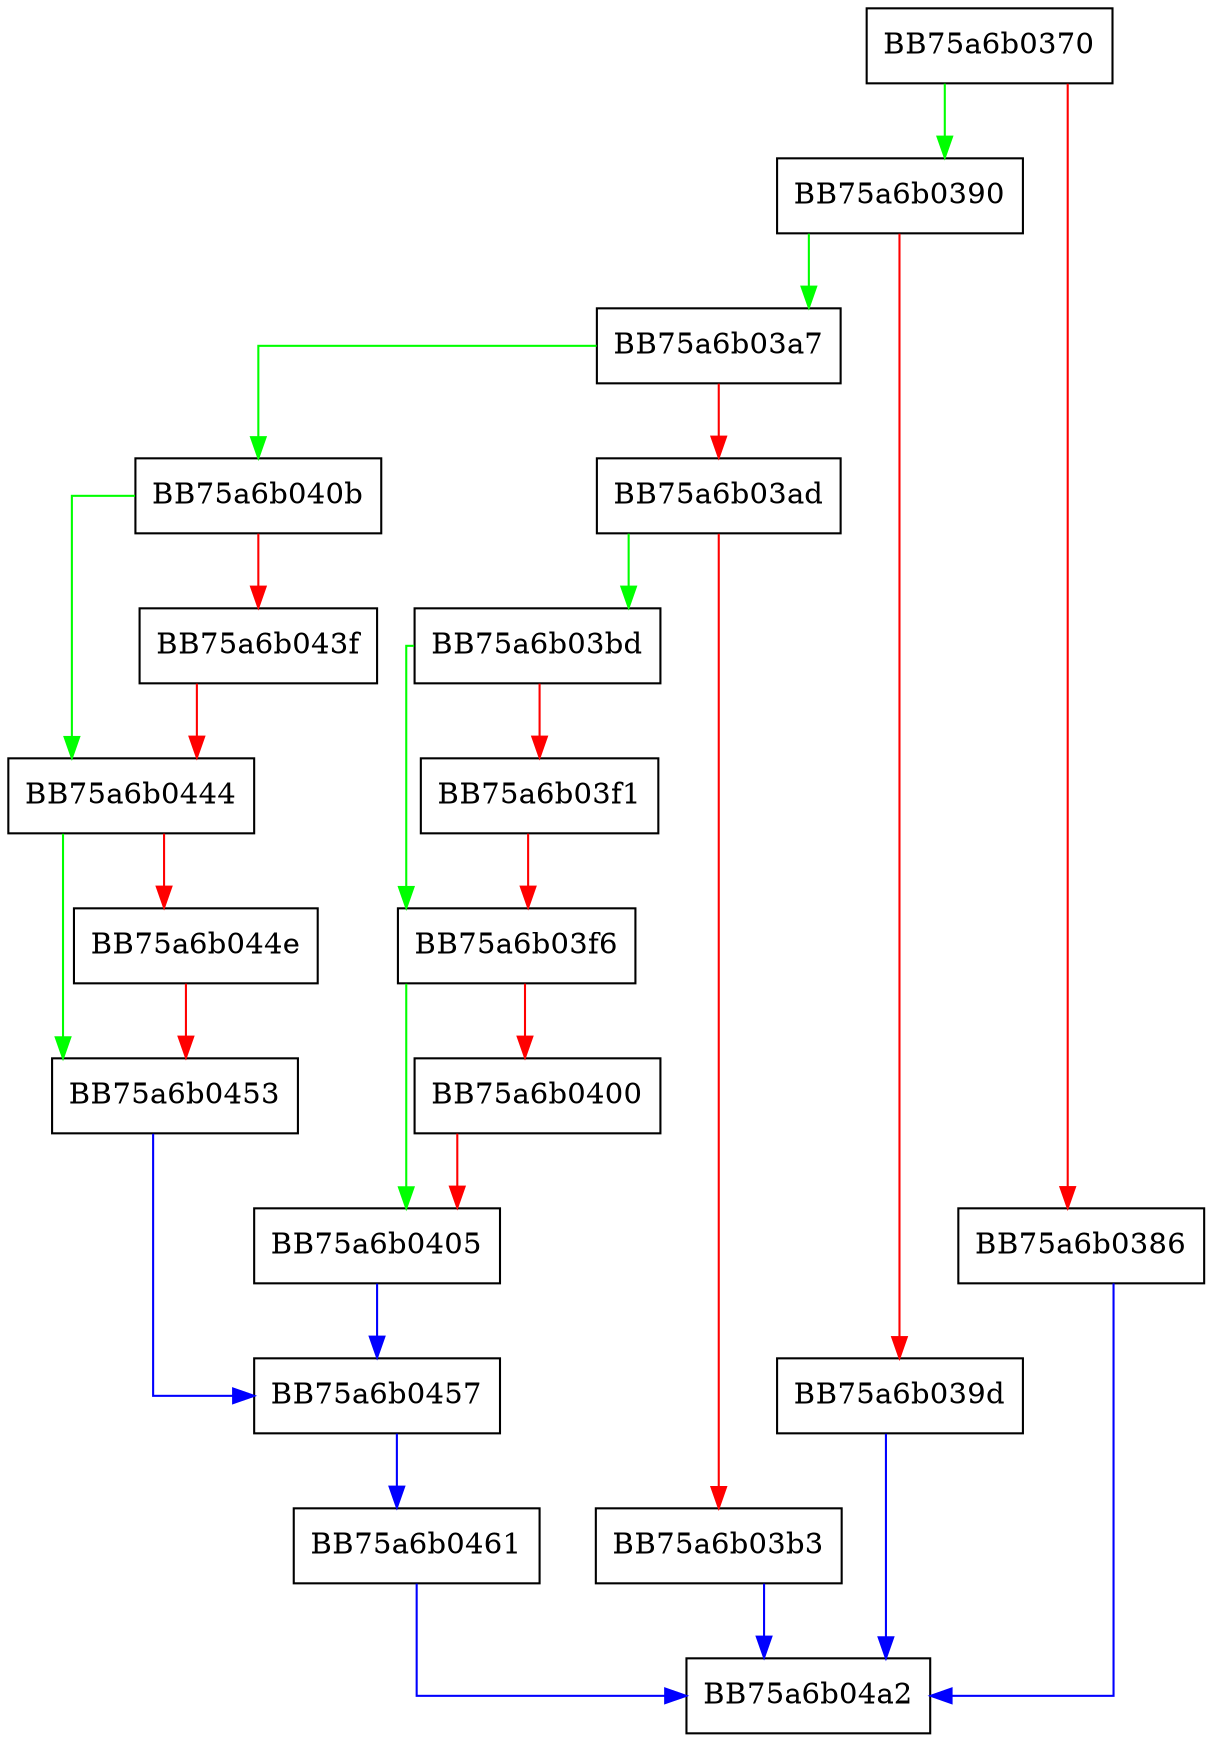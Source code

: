 digraph AddSpynetResponseAttribute {
  node [shape="box"];
  graph [splines=ortho];
  BB75a6b0370 -> BB75a6b0390 [color="green"];
  BB75a6b0370 -> BB75a6b0386 [color="red"];
  BB75a6b0386 -> BB75a6b04a2 [color="blue"];
  BB75a6b0390 -> BB75a6b03a7 [color="green"];
  BB75a6b0390 -> BB75a6b039d [color="red"];
  BB75a6b039d -> BB75a6b04a2 [color="blue"];
  BB75a6b03a7 -> BB75a6b040b [color="green"];
  BB75a6b03a7 -> BB75a6b03ad [color="red"];
  BB75a6b03ad -> BB75a6b03bd [color="green"];
  BB75a6b03ad -> BB75a6b03b3 [color="red"];
  BB75a6b03b3 -> BB75a6b04a2 [color="blue"];
  BB75a6b03bd -> BB75a6b03f6 [color="green"];
  BB75a6b03bd -> BB75a6b03f1 [color="red"];
  BB75a6b03f1 -> BB75a6b03f6 [color="red"];
  BB75a6b03f6 -> BB75a6b0405 [color="green"];
  BB75a6b03f6 -> BB75a6b0400 [color="red"];
  BB75a6b0400 -> BB75a6b0405 [color="red"];
  BB75a6b0405 -> BB75a6b0457 [color="blue"];
  BB75a6b040b -> BB75a6b0444 [color="green"];
  BB75a6b040b -> BB75a6b043f [color="red"];
  BB75a6b043f -> BB75a6b0444 [color="red"];
  BB75a6b0444 -> BB75a6b0453 [color="green"];
  BB75a6b0444 -> BB75a6b044e [color="red"];
  BB75a6b044e -> BB75a6b0453 [color="red"];
  BB75a6b0453 -> BB75a6b0457 [color="blue"];
  BB75a6b0457 -> BB75a6b0461 [color="blue"];
  BB75a6b0461 -> BB75a6b04a2 [color="blue"];
}